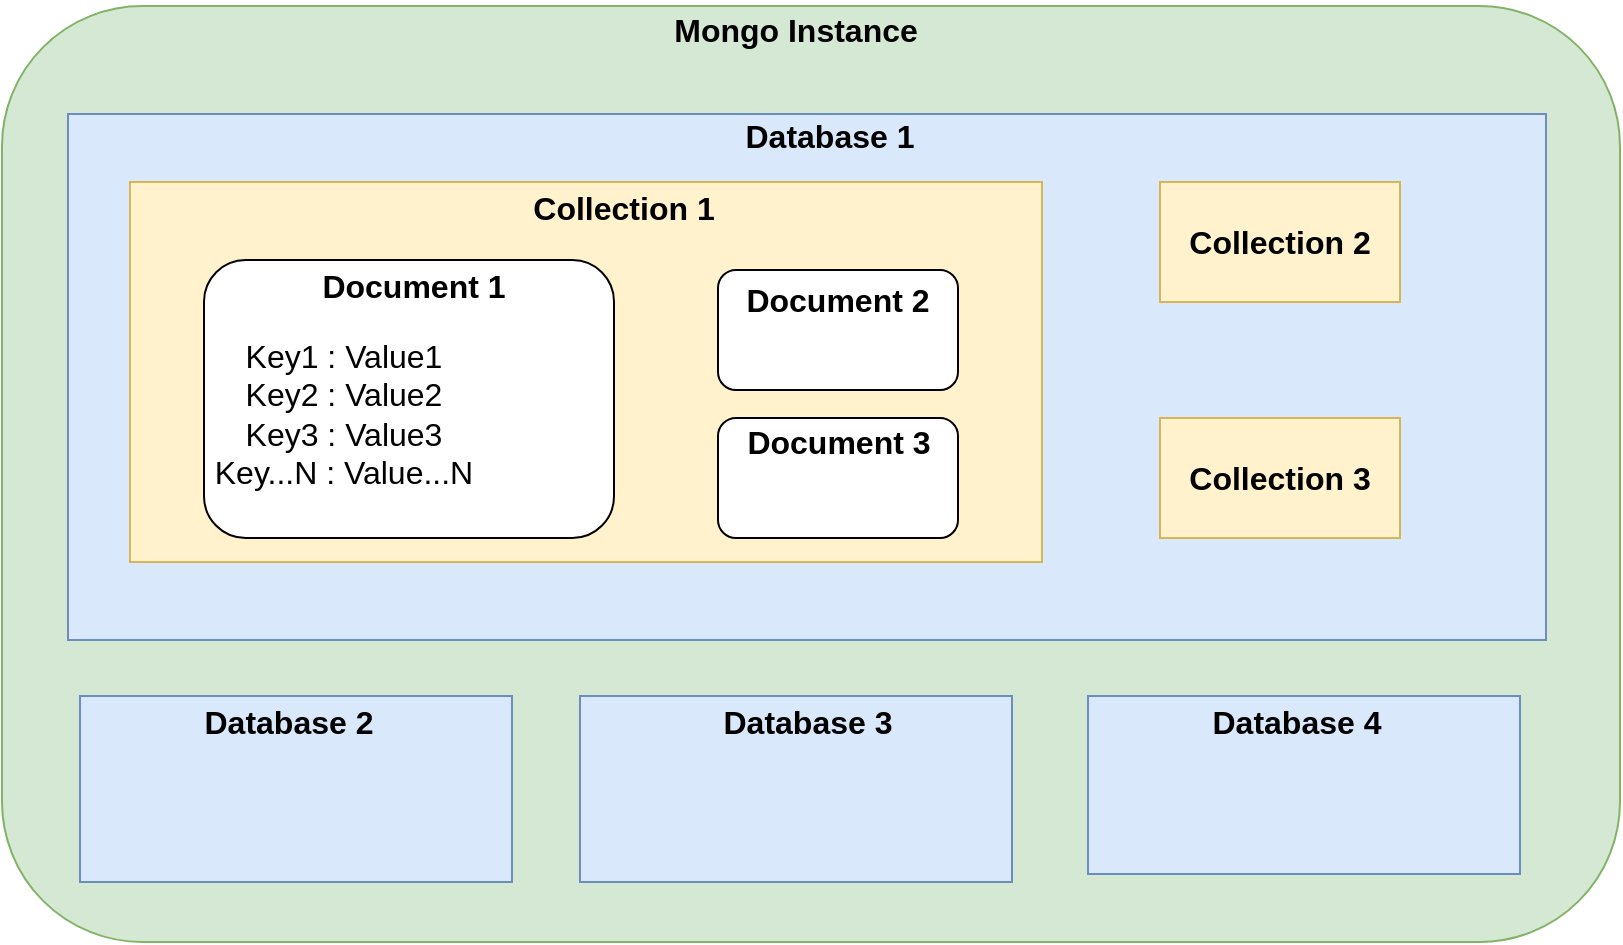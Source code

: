 <mxfile version="19.0.1" type="google"><diagram id="aGGVyh6OCt2-JBPVF8Yj" name="Page-1"><mxGraphModel grid="0" page="1" gridSize="10" guides="1" tooltips="1" connect="1" arrows="1" fold="1" pageScale="1" pageWidth="1100" pageHeight="1700" math="0" shadow="0"><root><mxCell id="0"/><mxCell id="1" parent="0"/><mxCell id="qsyxmiy7ghDDhZfxHrqh-1" value="" style="rounded=1;whiteSpace=wrap;html=1;fillColor=#d5e8d4;strokeColor=#82b366;" vertex="1" parent="1"><mxGeometry x="141" y="46" width="809" height="468" as="geometry"/></mxCell><mxCell id="qsyxmiy7ghDDhZfxHrqh-3" value="" style="rounded=0;whiteSpace=wrap;html=1;fillColor=#dae8fc;strokeColor=#6c8ebf;" vertex="1" parent="1"><mxGeometry x="174" y="100" width="739" height="263" as="geometry"/></mxCell><mxCell id="qsyxmiy7ghDDhZfxHrqh-4" value="&lt;font style=&quot;font-size: 16px;&quot;&gt;&lt;b&gt;Database 1&lt;/b&gt;&lt;/font&gt;" style="text;html=1;strokeColor=none;fillColor=none;align=center;verticalAlign=middle;whiteSpace=wrap;rounded=0;" vertex="1" parent="1"><mxGeometry x="510" y="96" width="90" height="30" as="geometry"/></mxCell><mxCell id="qsyxmiy7ghDDhZfxHrqh-16" value="" style="rounded=0;whiteSpace=wrap;html=1;fontSize=16;fillColor=#fff2cc;strokeColor=#d6b656;" vertex="1" parent="1"><mxGeometry x="205" y="134" width="456" height="190" as="geometry"/></mxCell><mxCell id="qsyxmiy7ghDDhZfxHrqh-17" value="&lt;b&gt;Collection 1&lt;/b&gt;" style="text;html=1;strokeColor=none;fillColor=none;align=center;verticalAlign=middle;whiteSpace=wrap;rounded=0;fontSize=16;" vertex="1" parent="1"><mxGeometry x="401.38" y="132" width="102" height="30" as="geometry"/></mxCell><mxCell id="qsyxmiy7ghDDhZfxHrqh-18" value="" style="rounded=1;whiteSpace=wrap;html=1;fontSize=16;" vertex="1" parent="1"><mxGeometry x="242" y="173" width="205" height="139" as="geometry"/></mxCell><mxCell id="qsyxmiy7ghDDhZfxHrqh-19" value="&lt;b&gt;Document 1&lt;/b&gt;" style="text;html=1;strokeColor=none;fillColor=none;align=center;verticalAlign=middle;whiteSpace=wrap;rounded=0;fontSize=16;" vertex="1" parent="1"><mxGeometry x="293" y="171" width="107.5" height="30" as="geometry"/></mxCell><mxCell id="qsyxmiy7ghDDhZfxHrqh-20" value="Key1 : Value1&lt;br&gt;Key2 : Value2&lt;br&gt;Key3 : Value3&lt;br&gt;Key...N : Value...N" style="text;html=1;strokeColor=none;fillColor=none;align=center;verticalAlign=middle;whiteSpace=wrap;rounded=0;fontSize=16;" vertex="1" parent="1"><mxGeometry x="222.5" y="227" width="178" height="46" as="geometry"/></mxCell><mxCell id="qsyxmiy7ghDDhZfxHrqh-21" value="" style="rounded=1;whiteSpace=wrap;html=1;fontSize=16;" vertex="1" parent="1"><mxGeometry x="499" y="178" width="120" height="60" as="geometry"/></mxCell><mxCell id="qsyxmiy7ghDDhZfxHrqh-22" value="&lt;b&gt;Document 2&lt;/b&gt;" style="text;html=1;strokeColor=none;fillColor=none;align=center;verticalAlign=middle;whiteSpace=wrap;rounded=0;fontSize=16;" vertex="1" parent="1"><mxGeometry x="505.25" y="178" width="107.5" height="30" as="geometry"/></mxCell><mxCell id="qsyxmiy7ghDDhZfxHrqh-23" value="" style="rounded=1;whiteSpace=wrap;html=1;fontSize=16;" vertex="1" parent="1"><mxGeometry x="499" y="252" width="120" height="60" as="geometry"/></mxCell><mxCell id="qsyxmiy7ghDDhZfxHrqh-24" value="&lt;b&gt;Document 3&lt;/b&gt;" style="text;html=1;strokeColor=none;fillColor=none;align=center;verticalAlign=middle;whiteSpace=wrap;rounded=0;fontSize=16;" vertex="1" parent="1"><mxGeometry x="505.5" y="249" width="107.25" height="30" as="geometry"/></mxCell><mxCell id="qsyxmiy7ghDDhZfxHrqh-25" value="&lt;b&gt;Collection 2&lt;/b&gt;" style="rounded=0;whiteSpace=wrap;html=1;fontSize=16;fillColor=#fff2cc;strokeColor=#d6b656;" vertex="1" parent="1"><mxGeometry x="720" y="134" width="120" height="60" as="geometry"/></mxCell><mxCell id="qsyxmiy7ghDDhZfxHrqh-26" value="&lt;b&gt;Collection 3&lt;/b&gt;" style="rounded=0;whiteSpace=wrap;html=1;fontSize=16;fillColor=#fff2cc;strokeColor=#d6b656;" vertex="1" parent="1"><mxGeometry x="720" y="252" width="120" height="60" as="geometry"/></mxCell><mxCell id="qsyxmiy7ghDDhZfxHrqh-28" value="" style="rounded=0;whiteSpace=wrap;html=1;fontSize=16;fillColor=#dae8fc;strokeColor=#6c8ebf;" vertex="1" parent="1"><mxGeometry x="180" y="391" width="216" height="93" as="geometry"/></mxCell><mxCell id="qsyxmiy7ghDDhZfxHrqh-30" value="" style="rounded=0;whiteSpace=wrap;html=1;fontSize=16;fillColor=#dae8fc;strokeColor=#6c8ebf;" vertex="1" parent="1"><mxGeometry x="684" y="391" width="216" height="89" as="geometry"/></mxCell><mxCell id="qsyxmiy7ghDDhZfxHrqh-31" value="&lt;b&gt;Database 2&lt;/b&gt;" style="text;html=1;strokeColor=none;fillColor=none;align=center;verticalAlign=middle;whiteSpace=wrap;rounded=0;fontSize=16;" vertex="1" parent="1"><mxGeometry x="233" y="389" width="103" height="30" as="geometry"/></mxCell><mxCell id="qsyxmiy7ghDDhZfxHrqh-33" value="&lt;b&gt;Database 4&lt;/b&gt;" style="text;html=1;strokeColor=none;fillColor=none;align=center;verticalAlign=middle;whiteSpace=wrap;rounded=0;fontSize=16;" vertex="1" parent="1"><mxGeometry x="737" y="389" width="103" height="30" as="geometry"/></mxCell><mxCell id="qsyxmiy7ghDDhZfxHrqh-34" value="" style="rounded=0;whiteSpace=wrap;html=1;fontSize=16;fillColor=#dae8fc;strokeColor=#6c8ebf;" vertex="1" parent="1"><mxGeometry x="430" y="391" width="216" height="93" as="geometry"/></mxCell><mxCell id="qsyxmiy7ghDDhZfxHrqh-35" value="&lt;b&gt;Database 3&lt;/b&gt;" style="text;html=1;strokeColor=none;fillColor=none;align=center;verticalAlign=middle;whiteSpace=wrap;rounded=0;fontSize=16;" vertex="1" parent="1"><mxGeometry x="497.5" y="389" width="92" height="30" as="geometry"/></mxCell><mxCell id="qsyxmiy7ghDDhZfxHrqh-37" value="&lt;b&gt;Mongo Instance&lt;/b&gt;" style="text;html=1;strokeColor=none;fillColor=none;align=center;verticalAlign=middle;whiteSpace=wrap;rounded=0;fontSize=16;" vertex="1" parent="1"><mxGeometry x="465.25" y="43" width="145.5" height="30" as="geometry"/></mxCell></root></mxGraphModel></diagram></mxfile>